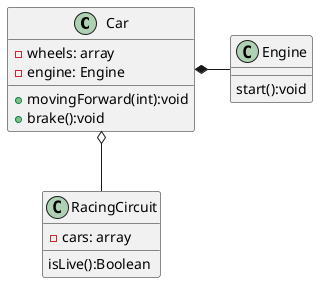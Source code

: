 @startuml
Car *-right- Engine
Car o-- RacingCircuit
class Car{
    -wheels: array
    -engine: Engine
    +movingForward(int):void
    +brake():void
}

class Engine{
    start():void

}

class RacingCircuit{
    -cars: array
    isLive():Boolean
}

@enduml
